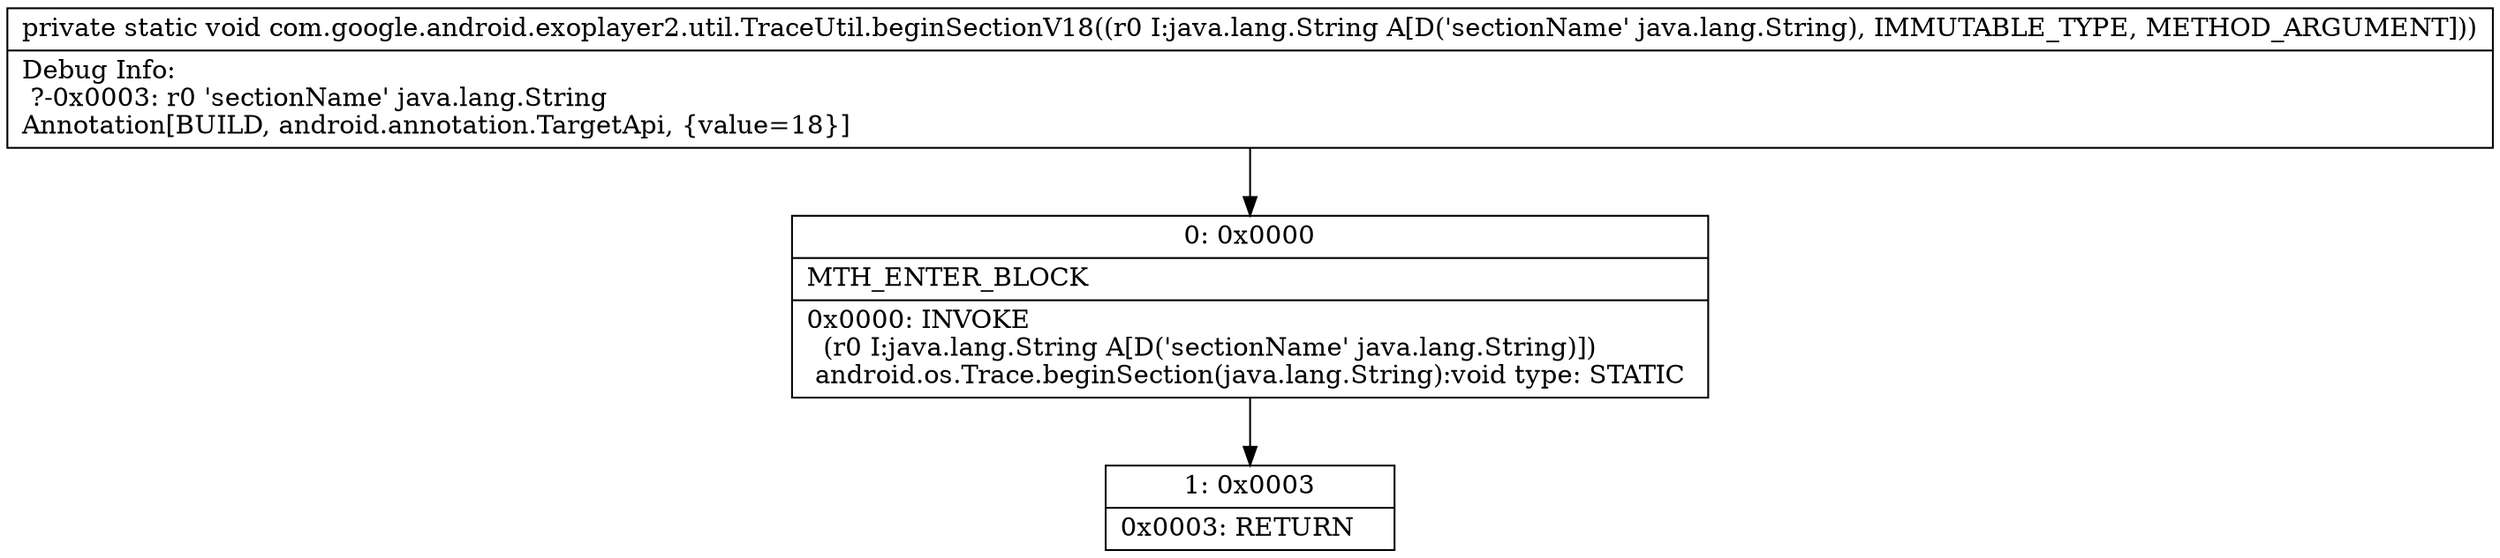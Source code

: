digraph "CFG forcom.google.android.exoplayer2.util.TraceUtil.beginSectionV18(Ljava\/lang\/String;)V" {
Node_0 [shape=record,label="{0\:\ 0x0000|MTH_ENTER_BLOCK\l|0x0000: INVOKE  \l  (r0 I:java.lang.String A[D('sectionName' java.lang.String)])\l android.os.Trace.beginSection(java.lang.String):void type: STATIC \l}"];
Node_1 [shape=record,label="{1\:\ 0x0003|0x0003: RETURN   \l}"];
MethodNode[shape=record,label="{private static void com.google.android.exoplayer2.util.TraceUtil.beginSectionV18((r0 I:java.lang.String A[D('sectionName' java.lang.String), IMMUTABLE_TYPE, METHOD_ARGUMENT]))  | Debug Info:\l  ?\-0x0003: r0 'sectionName' java.lang.String\lAnnotation[BUILD, android.annotation.TargetApi, \{value=18\}]\l}"];
MethodNode -> Node_0;
Node_0 -> Node_1;
}

